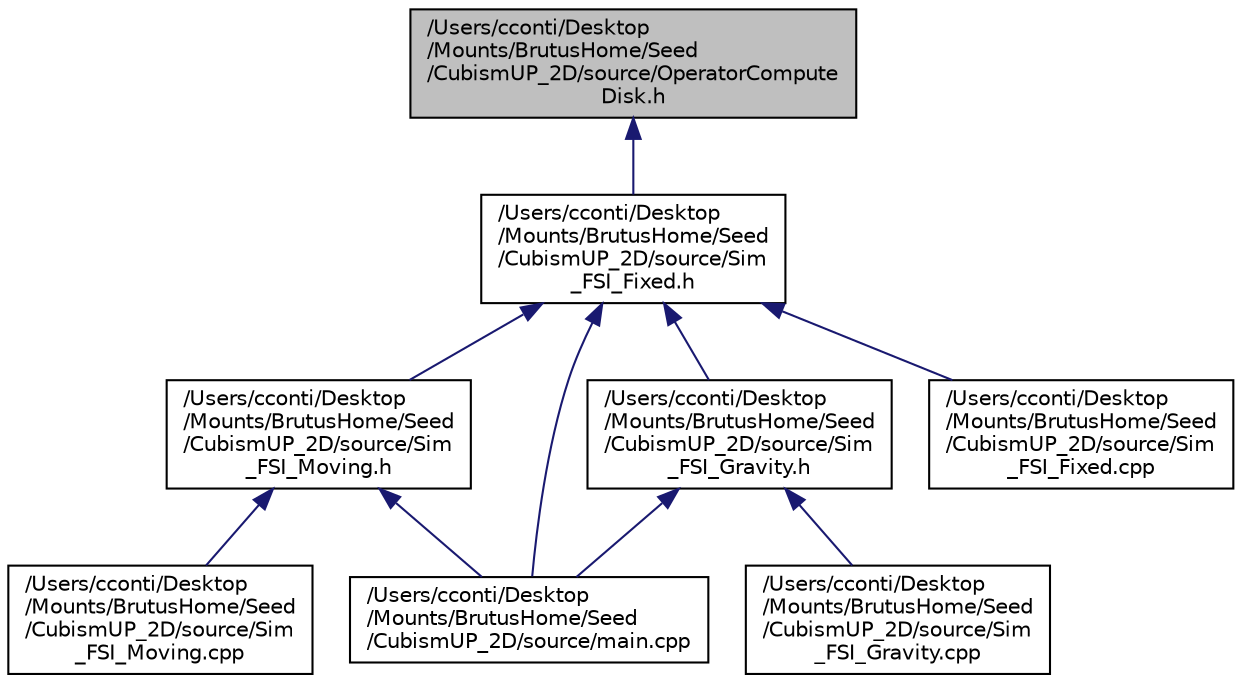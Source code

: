 digraph "/Users/cconti/Desktop/Mounts/BrutusHome/Seed/CubismUP_2D/source/OperatorComputeDisk.h"
{
  edge [fontname="Helvetica",fontsize="10",labelfontname="Helvetica",labelfontsize="10"];
  node [fontname="Helvetica",fontsize="10",shape=record];
  Node1 [label="/Users/cconti/Desktop\l/Mounts/BrutusHome/Seed\l/CubismUP_2D/source/OperatorCompute\lDisk.h",height=0.2,width=0.4,color="black", fillcolor="grey75", style="filled", fontcolor="black"];
  Node1 -> Node2 [dir="back",color="midnightblue",fontsize="10",style="solid"];
  Node2 [label="/Users/cconti/Desktop\l/Mounts/BrutusHome/Seed\l/CubismUP_2D/source/Sim\l_FSI_Fixed.h",height=0.2,width=0.4,color="black", fillcolor="white", style="filled",URL="$_sim___f_s_i___fixed_8h.html"];
  Node2 -> Node3 [dir="back",color="midnightblue",fontsize="10",style="solid"];
  Node3 [label="/Users/cconti/Desktop\l/Mounts/BrutusHome/Seed\l/CubismUP_2D/source/main.cpp",height=0.2,width=0.4,color="black", fillcolor="white", style="filled",URL="$main_8cpp.html"];
  Node2 -> Node4 [dir="back",color="midnightblue",fontsize="10",style="solid"];
  Node4 [label="/Users/cconti/Desktop\l/Mounts/BrutusHome/Seed\l/CubismUP_2D/source/Sim\l_FSI_Moving.h",height=0.2,width=0.4,color="black", fillcolor="white", style="filled",URL="$_sim___f_s_i___moving_8h.html"];
  Node4 -> Node3 [dir="back",color="midnightblue",fontsize="10",style="solid"];
  Node4 -> Node5 [dir="back",color="midnightblue",fontsize="10",style="solid"];
  Node5 [label="/Users/cconti/Desktop\l/Mounts/BrutusHome/Seed\l/CubismUP_2D/source/Sim\l_FSI_Moving.cpp",height=0.2,width=0.4,color="black", fillcolor="white", style="filled",URL="$_sim___f_s_i___moving_8cpp.html"];
  Node2 -> Node6 [dir="back",color="midnightblue",fontsize="10",style="solid"];
  Node6 [label="/Users/cconti/Desktop\l/Mounts/BrutusHome/Seed\l/CubismUP_2D/source/Sim\l_FSI_Gravity.h",height=0.2,width=0.4,color="black", fillcolor="white", style="filled",URL="$_sim___f_s_i___gravity_8h.html"];
  Node6 -> Node3 [dir="back",color="midnightblue",fontsize="10",style="solid"];
  Node6 -> Node7 [dir="back",color="midnightblue",fontsize="10",style="solid"];
  Node7 [label="/Users/cconti/Desktop\l/Mounts/BrutusHome/Seed\l/CubismUP_2D/source/Sim\l_FSI_Gravity.cpp",height=0.2,width=0.4,color="black", fillcolor="white", style="filled",URL="$_sim___f_s_i___gravity_8cpp.html"];
  Node2 -> Node8 [dir="back",color="midnightblue",fontsize="10",style="solid"];
  Node8 [label="/Users/cconti/Desktop\l/Mounts/BrutusHome/Seed\l/CubismUP_2D/source/Sim\l_FSI_Fixed.cpp",height=0.2,width=0.4,color="black", fillcolor="white", style="filled",URL="$_sim___f_s_i___fixed_8cpp.html"];
}
